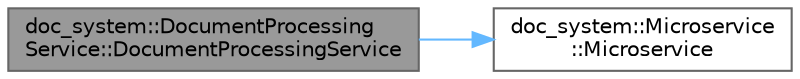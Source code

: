 digraph "doc_system::DocumentProcessingService::DocumentProcessingService"
{
 // INTERACTIVE_SVG=YES
 // LATEX_PDF_SIZE
  bgcolor="transparent";
  edge [fontname=Helvetica,fontsize=10,labelfontname=Helvetica,labelfontsize=10];
  node [fontname=Helvetica,fontsize=10,shape=box,height=0.2,width=0.4];
  rankdir="LR";
  Node1 [id="Node000001",label="doc_system::DocumentProcessing\lService::DocumentProcessingService",height=0.2,width=0.4,color="gray40", fillcolor="grey60", style="filled", fontcolor="black",tooltip=" "];
  Node1 -> Node2 [id="edge1_Node000001_Node000002",color="steelblue1",style="solid",tooltip=" "];
  Node2 [id="Node000002",label="doc_system::Microservice\l::Microservice",height=0.2,width=0.4,color="grey40", fillcolor="white", style="filled",URL="$classdoc__system_1_1_microservice.html#aac5352a598b1a757fd2a2b4742a61302",tooltip=" "];
}
